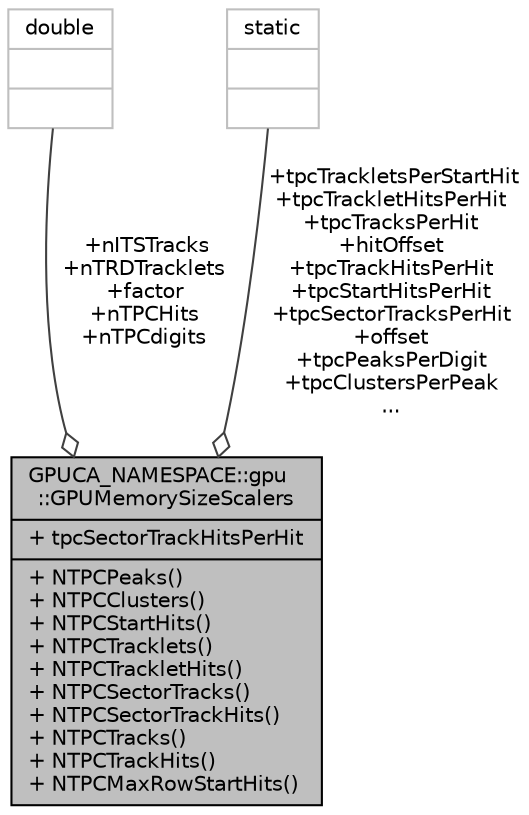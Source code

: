 digraph "GPUCA_NAMESPACE::gpu::GPUMemorySizeScalers"
{
 // INTERACTIVE_SVG=YES
  bgcolor="transparent";
  edge [fontname="Helvetica",fontsize="10",labelfontname="Helvetica",labelfontsize="10"];
  node [fontname="Helvetica",fontsize="10",shape=record];
  Node1 [label="{GPUCA_NAMESPACE::gpu\l::GPUMemorySizeScalers\n|+ tpcSectorTrackHitsPerHit\l|+ NTPCPeaks()\l+ NTPCClusters()\l+ NTPCStartHits()\l+ NTPCTracklets()\l+ NTPCTrackletHits()\l+ NTPCSectorTracks()\l+ NTPCSectorTrackHits()\l+ NTPCTracks()\l+ NTPCTrackHits()\l+ NTPCMaxRowStartHits()\l}",height=0.2,width=0.4,color="black", fillcolor="grey75", style="filled", fontcolor="black"];
  Node2 -> Node1 [color="grey25",fontsize="10",style="solid",label=" +nITSTracks\n+nTRDTracklets\n+factor\n+nTPCHits\n+nTPCdigits" ,arrowhead="odiamond",fontname="Helvetica"];
  Node2 [label="{double\n||}",height=0.2,width=0.4,color="grey75"];
  Node3 -> Node1 [color="grey25",fontsize="10",style="solid",label=" +tpcTrackletsPerStartHit\n+tpcTrackletHitsPerHit\n+tpcTracksPerHit\n+hitOffset\n+tpcTrackHitsPerHit\n+tpcStartHitsPerHit\n+tpcSectorTracksPerHit\n+offset\n+tpcPeaksPerDigit\n+tpcClustersPerPeak\n..." ,arrowhead="odiamond",fontname="Helvetica"];
  Node3 [label="{static\n||}",height=0.2,width=0.4,color="grey75"];
}

